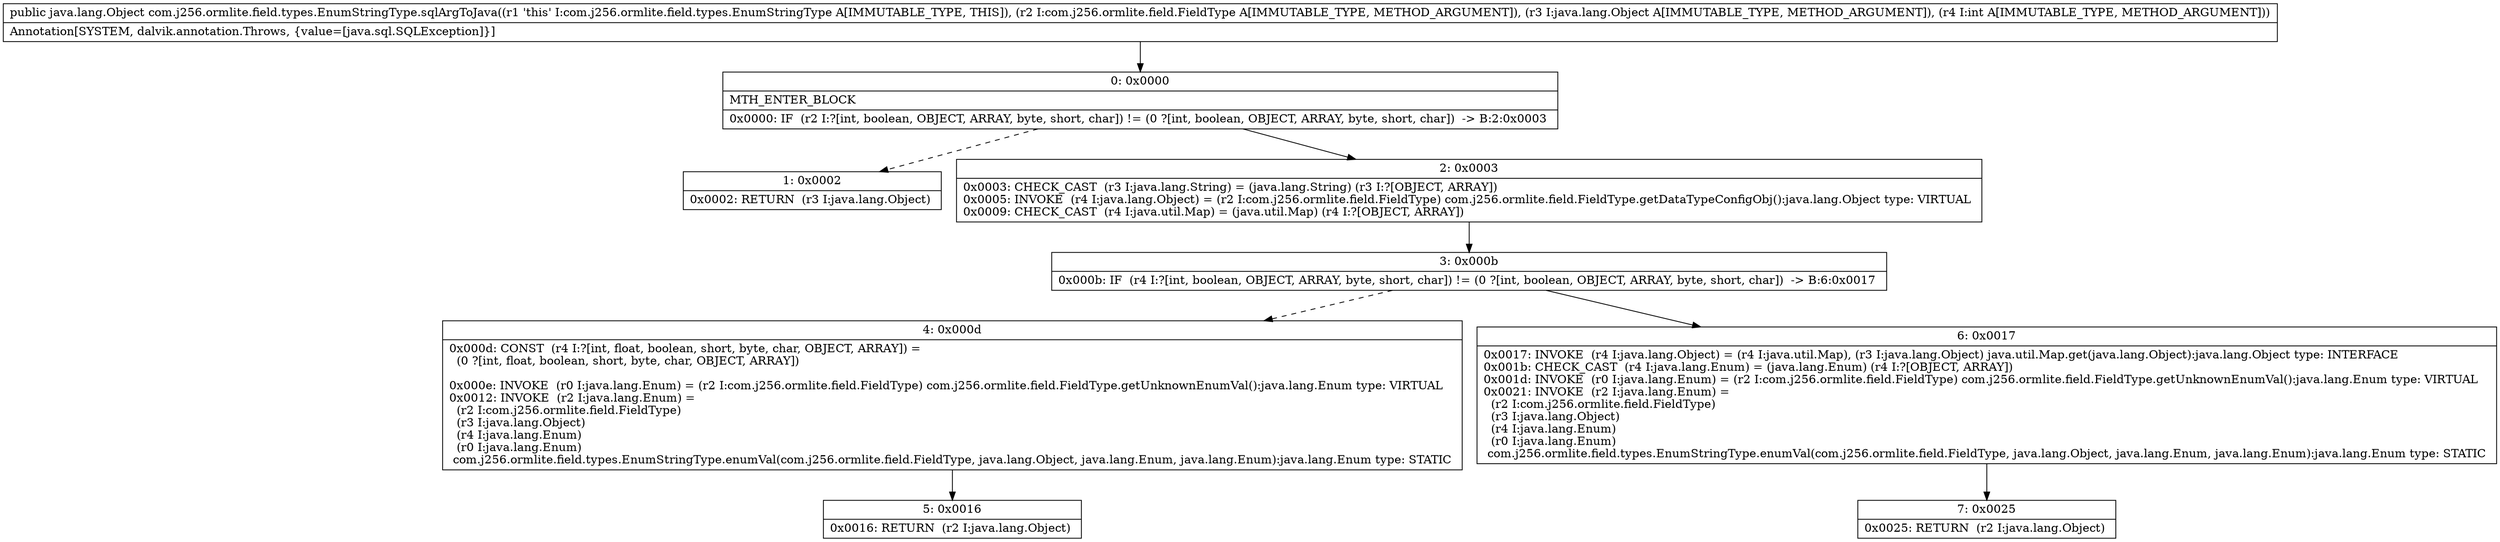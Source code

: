 digraph "CFG forcom.j256.ormlite.field.types.EnumStringType.sqlArgToJava(Lcom\/j256\/ormlite\/field\/FieldType;Ljava\/lang\/Object;I)Ljava\/lang\/Object;" {
Node_0 [shape=record,label="{0\:\ 0x0000|MTH_ENTER_BLOCK\l|0x0000: IF  (r2 I:?[int, boolean, OBJECT, ARRAY, byte, short, char]) != (0 ?[int, boolean, OBJECT, ARRAY, byte, short, char])  \-\> B:2:0x0003 \l}"];
Node_1 [shape=record,label="{1\:\ 0x0002|0x0002: RETURN  (r3 I:java.lang.Object) \l}"];
Node_2 [shape=record,label="{2\:\ 0x0003|0x0003: CHECK_CAST  (r3 I:java.lang.String) = (java.lang.String) (r3 I:?[OBJECT, ARRAY]) \l0x0005: INVOKE  (r4 I:java.lang.Object) = (r2 I:com.j256.ormlite.field.FieldType) com.j256.ormlite.field.FieldType.getDataTypeConfigObj():java.lang.Object type: VIRTUAL \l0x0009: CHECK_CAST  (r4 I:java.util.Map) = (java.util.Map) (r4 I:?[OBJECT, ARRAY]) \l}"];
Node_3 [shape=record,label="{3\:\ 0x000b|0x000b: IF  (r4 I:?[int, boolean, OBJECT, ARRAY, byte, short, char]) != (0 ?[int, boolean, OBJECT, ARRAY, byte, short, char])  \-\> B:6:0x0017 \l}"];
Node_4 [shape=record,label="{4\:\ 0x000d|0x000d: CONST  (r4 I:?[int, float, boolean, short, byte, char, OBJECT, ARRAY]) = \l  (0 ?[int, float, boolean, short, byte, char, OBJECT, ARRAY])\l \l0x000e: INVOKE  (r0 I:java.lang.Enum) = (r2 I:com.j256.ormlite.field.FieldType) com.j256.ormlite.field.FieldType.getUnknownEnumVal():java.lang.Enum type: VIRTUAL \l0x0012: INVOKE  (r2 I:java.lang.Enum) = \l  (r2 I:com.j256.ormlite.field.FieldType)\l  (r3 I:java.lang.Object)\l  (r4 I:java.lang.Enum)\l  (r0 I:java.lang.Enum)\l com.j256.ormlite.field.types.EnumStringType.enumVal(com.j256.ormlite.field.FieldType, java.lang.Object, java.lang.Enum, java.lang.Enum):java.lang.Enum type: STATIC \l}"];
Node_5 [shape=record,label="{5\:\ 0x0016|0x0016: RETURN  (r2 I:java.lang.Object) \l}"];
Node_6 [shape=record,label="{6\:\ 0x0017|0x0017: INVOKE  (r4 I:java.lang.Object) = (r4 I:java.util.Map), (r3 I:java.lang.Object) java.util.Map.get(java.lang.Object):java.lang.Object type: INTERFACE \l0x001b: CHECK_CAST  (r4 I:java.lang.Enum) = (java.lang.Enum) (r4 I:?[OBJECT, ARRAY]) \l0x001d: INVOKE  (r0 I:java.lang.Enum) = (r2 I:com.j256.ormlite.field.FieldType) com.j256.ormlite.field.FieldType.getUnknownEnumVal():java.lang.Enum type: VIRTUAL \l0x0021: INVOKE  (r2 I:java.lang.Enum) = \l  (r2 I:com.j256.ormlite.field.FieldType)\l  (r3 I:java.lang.Object)\l  (r4 I:java.lang.Enum)\l  (r0 I:java.lang.Enum)\l com.j256.ormlite.field.types.EnumStringType.enumVal(com.j256.ormlite.field.FieldType, java.lang.Object, java.lang.Enum, java.lang.Enum):java.lang.Enum type: STATIC \l}"];
Node_7 [shape=record,label="{7\:\ 0x0025|0x0025: RETURN  (r2 I:java.lang.Object) \l}"];
MethodNode[shape=record,label="{public java.lang.Object com.j256.ormlite.field.types.EnumStringType.sqlArgToJava((r1 'this' I:com.j256.ormlite.field.types.EnumStringType A[IMMUTABLE_TYPE, THIS]), (r2 I:com.j256.ormlite.field.FieldType A[IMMUTABLE_TYPE, METHOD_ARGUMENT]), (r3 I:java.lang.Object A[IMMUTABLE_TYPE, METHOD_ARGUMENT]), (r4 I:int A[IMMUTABLE_TYPE, METHOD_ARGUMENT]))  | Annotation[SYSTEM, dalvik.annotation.Throws, \{value=[java.sql.SQLException]\}]\l}"];
MethodNode -> Node_0;
Node_0 -> Node_1[style=dashed];
Node_0 -> Node_2;
Node_2 -> Node_3;
Node_3 -> Node_4[style=dashed];
Node_3 -> Node_6;
Node_4 -> Node_5;
Node_6 -> Node_7;
}

